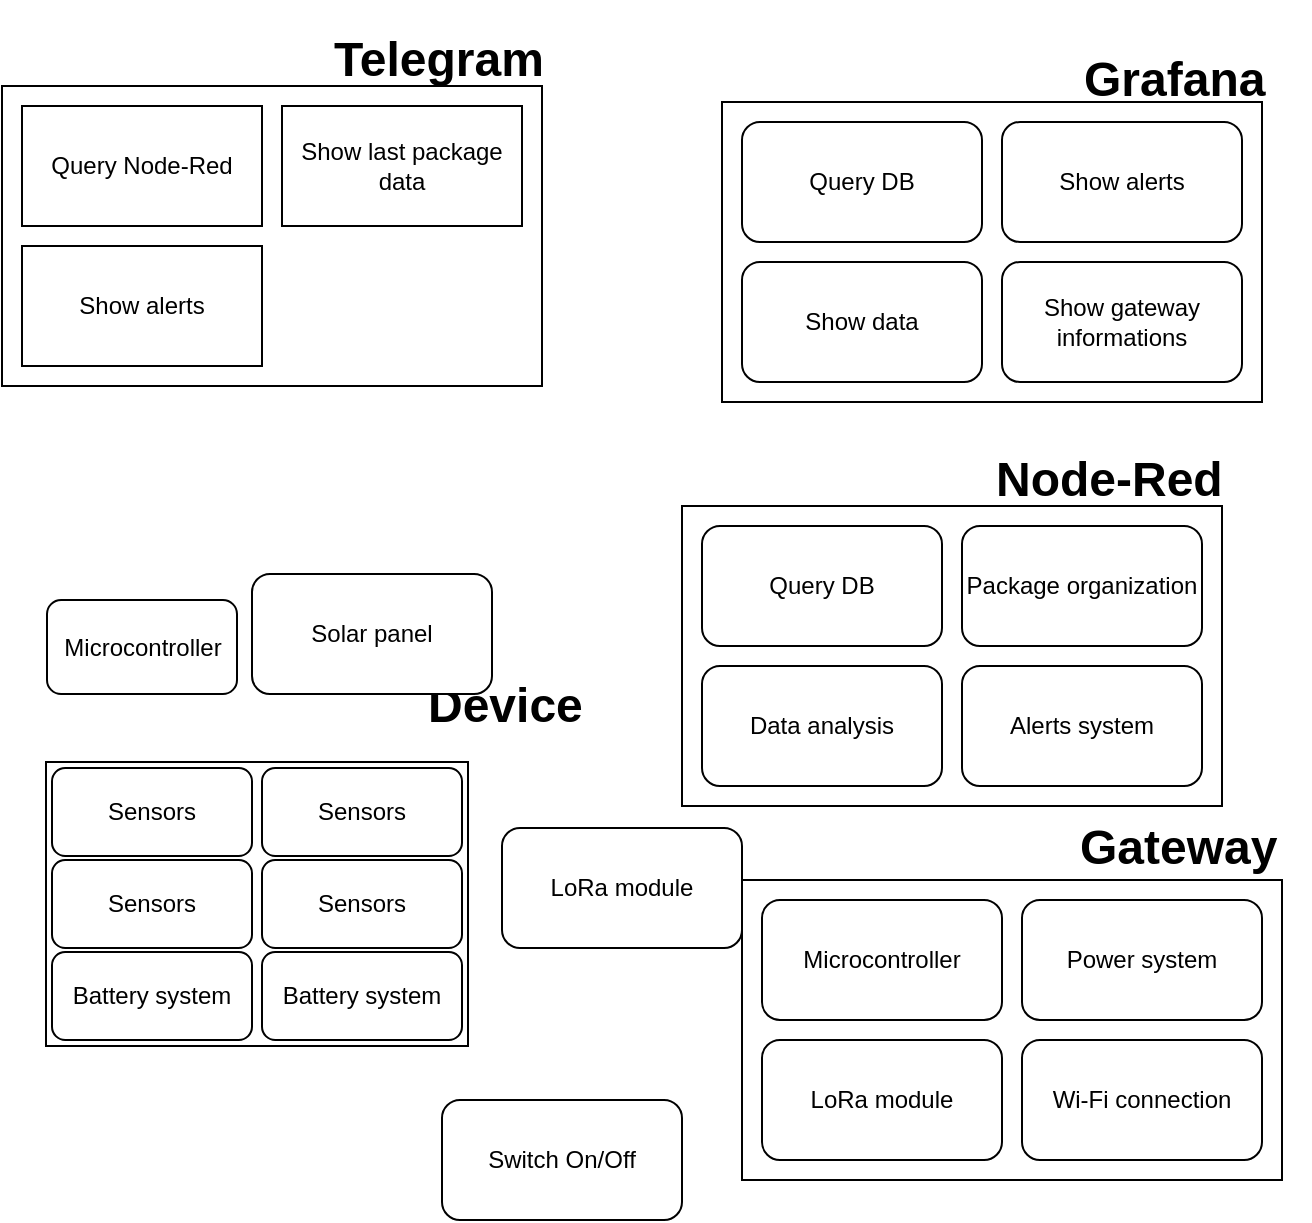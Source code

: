 <mxfile version="23.0.2" type="github">
  <diagram name="Page-1" id="2YBvvXClWsGukQMizWep">
    <mxGraphModel dx="723" dy="386" grid="1" gridSize="10" guides="1" tooltips="1" connect="1" arrows="1" fold="1" page="1" pageScale="1" pageWidth="850" pageHeight="1100" math="0" shadow="0">
      <root>
        <mxCell id="0" />
        <mxCell id="1" parent="0" />
        <mxCell id="eXJxp_DUheLdAVC19qgq-16" value="" style="rounded=0;whiteSpace=wrap;html=1;" parent="1" vertex="1">
          <mxGeometry x="450" y="450" width="270" height="150" as="geometry" />
        </mxCell>
        <mxCell id="eXJxp_DUheLdAVC19qgq-13" value="" style="rounded=0;whiteSpace=wrap;html=1;" parent="1" vertex="1">
          <mxGeometry x="102" y="391" width="211" height="142" as="geometry" />
        </mxCell>
        <mxCell id="eXJxp_DUheLdAVC19qgq-3" value="&lt;h1&gt;Device&lt;/h1&gt;" style="text;html=1;strokeColor=none;fillColor=none;spacing=5;spacingTop=-20;whiteSpace=wrap;overflow=hidden;rounded=0;" parent="1" vertex="1">
          <mxGeometry x="288" y="343" width="90" height="40" as="geometry" />
        </mxCell>
        <mxCell id="eXJxp_DUheLdAVC19qgq-5" value="Microcontroller" style="rounded=1;whiteSpace=wrap;html=1;" parent="1" vertex="1">
          <mxGeometry x="102.5" y="310" width="95" height="47" as="geometry" />
        </mxCell>
        <mxCell id="eXJxp_DUheLdAVC19qgq-7" value="Sensors" style="rounded=1;whiteSpace=wrap;html=1;" parent="1" vertex="1">
          <mxGeometry x="105" y="440" width="100" height="44" as="geometry" />
        </mxCell>
        <mxCell id="eXJxp_DUheLdAVC19qgq-8" value="Battery system" style="rounded=1;whiteSpace=wrap;html=1;" parent="1" vertex="1">
          <mxGeometry x="105" y="486" width="100" height="44" as="geometry" />
        </mxCell>
        <mxCell id="eXJxp_DUheLdAVC19qgq-9" value="Solar panel" style="rounded=1;whiteSpace=wrap;html=1;" parent="1" vertex="1">
          <mxGeometry x="205" y="297" width="120" height="60" as="geometry" />
        </mxCell>
        <mxCell id="eXJxp_DUheLdAVC19qgq-10" value="LoRa module" style="rounded=1;whiteSpace=wrap;html=1;" parent="1" vertex="1">
          <mxGeometry x="330" y="424" width="120" height="60" as="geometry" />
        </mxCell>
        <mxCell id="eXJxp_DUheLdAVC19qgq-11" value="Switch On/Off" style="rounded=1;whiteSpace=wrap;html=1;" parent="1" vertex="1">
          <mxGeometry x="300" y="560" width="120" height="60" as="geometry" />
        </mxCell>
        <mxCell id="eXJxp_DUheLdAVC19qgq-14" value="&lt;h1&gt;Gateway&lt;/h1&gt;" style="text;html=1;strokeColor=none;fillColor=none;spacing=5;spacingTop=-20;whiteSpace=wrap;overflow=hidden;rounded=0;" parent="1" vertex="1">
          <mxGeometry x="614" y="414" width="120" height="40" as="geometry" />
        </mxCell>
        <mxCell id="eXJxp_DUheLdAVC19qgq-15" value="Microcontroller" style="rounded=1;whiteSpace=wrap;html=1;" parent="1" vertex="1">
          <mxGeometry x="460" y="460" width="120" height="60" as="geometry" />
        </mxCell>
        <mxCell id="eXJxp_DUheLdAVC19qgq-17" value="Power system" style="rounded=1;whiteSpace=wrap;html=1;" parent="1" vertex="1">
          <mxGeometry x="590" y="460" width="120" height="60" as="geometry" />
        </mxCell>
        <mxCell id="eXJxp_DUheLdAVC19qgq-18" value="LoRa module" style="rounded=1;whiteSpace=wrap;html=1;" parent="1" vertex="1">
          <mxGeometry x="460" y="530" width="120" height="60" as="geometry" />
        </mxCell>
        <mxCell id="eXJxp_DUheLdAVC19qgq-19" value="Wi-Fi connection" style="rounded=1;whiteSpace=wrap;html=1;" parent="1" vertex="1">
          <mxGeometry x="590" y="530" width="120" height="60" as="geometry" />
        </mxCell>
        <mxCell id="eXJxp_DUheLdAVC19qgq-20" value="" style="rounded=0;whiteSpace=wrap;html=1;" parent="1" vertex="1">
          <mxGeometry x="420" y="263" width="270" height="150" as="geometry" />
        </mxCell>
        <mxCell id="eXJxp_DUheLdAVC19qgq-21" value="&lt;h1&gt;Node-Red&lt;/h1&gt;" style="text;html=1;strokeColor=none;fillColor=none;spacing=5;spacingTop=-20;whiteSpace=wrap;overflow=hidden;rounded=0;" parent="1" vertex="1">
          <mxGeometry x="572" y="230" width="126" height="40" as="geometry" />
        </mxCell>
        <mxCell id="eXJxp_DUheLdAVC19qgq-22" value="Query DB" style="rounded=1;whiteSpace=wrap;html=1;" parent="1" vertex="1">
          <mxGeometry x="430" y="273" width="120" height="60" as="geometry" />
        </mxCell>
        <mxCell id="eXJxp_DUheLdAVC19qgq-23" value="Package organization" style="rounded=1;whiteSpace=wrap;html=1;" parent="1" vertex="1">
          <mxGeometry x="560" y="273" width="120" height="60" as="geometry" />
        </mxCell>
        <mxCell id="eXJxp_DUheLdAVC19qgq-24" value="Data analysis" style="rounded=1;whiteSpace=wrap;html=1;" parent="1" vertex="1">
          <mxGeometry x="430" y="343" width="120" height="60" as="geometry" />
        </mxCell>
        <mxCell id="eXJxp_DUheLdAVC19qgq-25" value="Alerts system" style="rounded=1;whiteSpace=wrap;html=1;" parent="1" vertex="1">
          <mxGeometry x="560" y="343" width="120" height="60" as="geometry" />
        </mxCell>
        <mxCell id="eXJxp_DUheLdAVC19qgq-26" value="" style="rounded=0;whiteSpace=wrap;html=1;perimeterSpacing=0;" parent="1" vertex="1">
          <mxGeometry x="80" y="53" width="270" height="150" as="geometry" />
        </mxCell>
        <mxCell id="eXJxp_DUheLdAVC19qgq-27" value="&lt;h1&gt;Telegram&lt;/h1&gt;" style="text;html=1;strokeColor=none;fillColor=none;spacing=5;spacingTop=-20;whiteSpace=wrap;overflow=hidden;rounded=0;perimeterSpacing=0;" parent="1" vertex="1">
          <mxGeometry x="241" y="20" width="126" height="40" as="geometry" />
        </mxCell>
        <mxCell id="eXJxp_DUheLdAVC19qgq-28" value="Query Node-Red" style="rounded=0;whiteSpace=wrap;html=1;perimeterSpacing=0;" parent="1" vertex="1">
          <mxGeometry x="90" y="63" width="120" height="60" as="geometry" />
        </mxCell>
        <mxCell id="eXJxp_DUheLdAVC19qgq-29" value="Show last package data" style="rounded=0;whiteSpace=wrap;html=1;perimeterSpacing=0;" parent="1" vertex="1">
          <mxGeometry x="220" y="63" width="120" height="60" as="geometry" />
        </mxCell>
        <mxCell id="eXJxp_DUheLdAVC19qgq-30" value="Show alerts" style="rounded=0;whiteSpace=wrap;html=1;perimeterSpacing=0;" parent="1" vertex="1">
          <mxGeometry x="90" y="133" width="120" height="60" as="geometry" />
        </mxCell>
        <mxCell id="eXJxp_DUheLdAVC19qgq-32" value="" style="rounded=0;whiteSpace=wrap;html=1;" parent="1" vertex="1">
          <mxGeometry x="440" y="61" width="270" height="150" as="geometry" />
        </mxCell>
        <mxCell id="eXJxp_DUheLdAVC19qgq-33" value="&lt;h1&gt;Grafana&lt;/h1&gt;" style="text;html=1;strokeColor=none;fillColor=none;spacing=5;spacingTop=-20;whiteSpace=wrap;overflow=hidden;rounded=0;" parent="1" vertex="1">
          <mxGeometry x="616" y="30" width="100" height="40" as="geometry" />
        </mxCell>
        <mxCell id="eXJxp_DUheLdAVC19qgq-34" value="Query DB" style="rounded=1;whiteSpace=wrap;html=1;" parent="1" vertex="1">
          <mxGeometry x="450" y="71" width="120" height="60" as="geometry" />
        </mxCell>
        <mxCell id="eXJxp_DUheLdAVC19qgq-35" value="Show alerts" style="rounded=1;whiteSpace=wrap;html=1;" parent="1" vertex="1">
          <mxGeometry x="580" y="71" width="120" height="60" as="geometry" />
        </mxCell>
        <mxCell id="eXJxp_DUheLdAVC19qgq-36" value="Show data" style="rounded=1;whiteSpace=wrap;html=1;" parent="1" vertex="1">
          <mxGeometry x="450" y="141" width="120" height="60" as="geometry" />
        </mxCell>
        <mxCell id="eXJxp_DUheLdAVC19qgq-37" value="Show gateway informations" style="rounded=1;whiteSpace=wrap;html=1;" parent="1" vertex="1">
          <mxGeometry x="580" y="141" width="120" height="60" as="geometry" />
        </mxCell>
        <mxCell id="kGlO1bPiPn4Se3NQ1fFB-7" value="Sensors" style="rounded=1;whiteSpace=wrap;html=1;" vertex="1" parent="1">
          <mxGeometry x="105" y="394" width="100" height="44" as="geometry" />
        </mxCell>
        <mxCell id="kGlO1bPiPn4Se3NQ1fFB-9" value="Sensors" style="rounded=1;whiteSpace=wrap;html=1;" vertex="1" parent="1">
          <mxGeometry x="210" y="440" width="100" height="44" as="geometry" />
        </mxCell>
        <mxCell id="kGlO1bPiPn4Se3NQ1fFB-10" value="Battery system" style="rounded=1;whiteSpace=wrap;html=1;" vertex="1" parent="1">
          <mxGeometry x="210" y="486" width="100" height="44" as="geometry" />
        </mxCell>
        <mxCell id="kGlO1bPiPn4Se3NQ1fFB-11" value="Sensors" style="rounded=1;whiteSpace=wrap;html=1;" vertex="1" parent="1">
          <mxGeometry x="210" y="394" width="100" height="44" as="geometry" />
        </mxCell>
      </root>
    </mxGraphModel>
  </diagram>
</mxfile>
